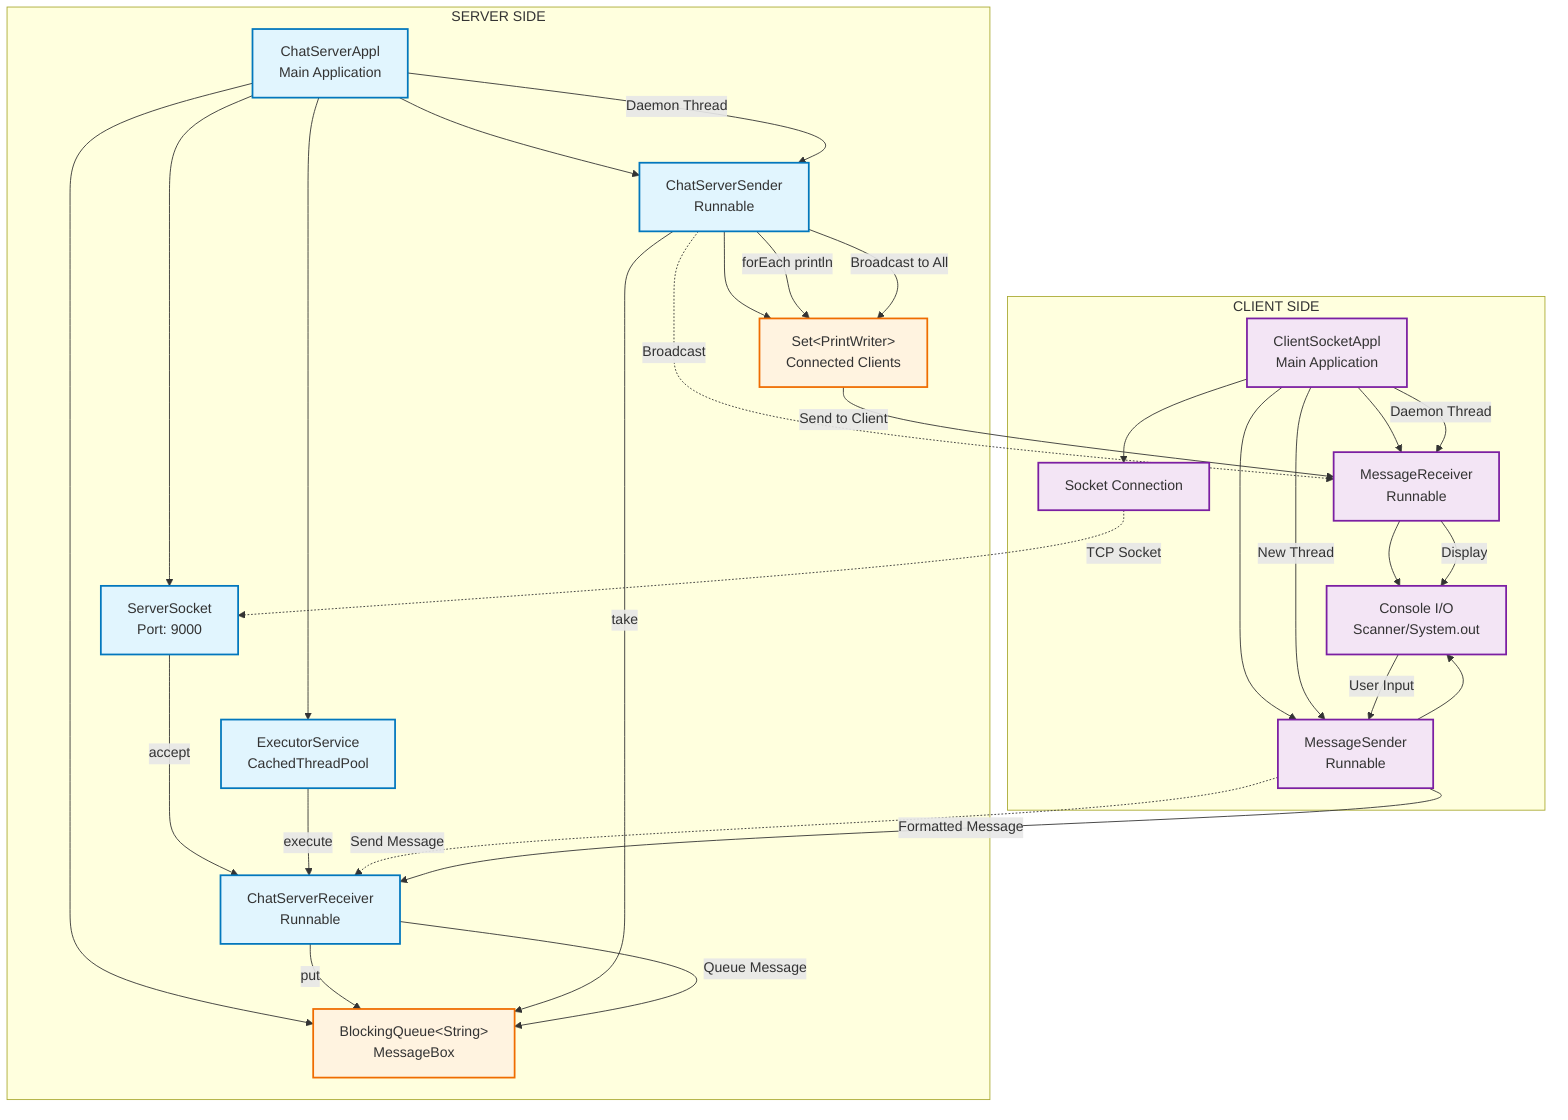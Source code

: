 graph TB
%% Server Side
subgraph "SERVER SIDE"
CSA[ChatServerAppl<br/>Main Application]
SS[ServerSocket<br/>Port: 9000]
CSS[ChatServerSender<br/>Runnable]
CSR[ChatServerReceiver<br/>Runnable]
MQ[BlockingQueue&lt;String&gt;<br/>MessageBox]
ES[ExecutorService<br/>CachedThreadPool]
PWSet[Set&lt;PrintWriter&gt;<br/>Connected Clients]
end

%% Client Side
subgraph "CLIENT SIDE"
CSO[ClientSocketAppl<br/>Main Application]
CS[Socket Connection]
MR[MessageReceiver<br/>Runnable]
MS[MessageSender<br/>Runnable]
UI[Console I/O<br/>Scanner/System.out]
end

%% Server Internal Flow
CSA --> SS
CSA --> CSS
CSA --> ES
CSA --> MQ
SS -->|accept| CSR
CSR -->|put| MQ
CSS -->|take| MQ
CSS --> PWSet
ES -->|execute| CSR
CSS -->|forEach println| PWSet

%% Client Internal Flow
CSO --> CS
CSO --> MR
CSO --> MS
MR --> UI
MS --> UI

%% Network Communication
CS -.->|TCP Socket| SS
MS -.->|Send Message| CSR
CSS -.->|Broadcast| MR

%% Threading
CSA -->|Daemon Thread| CSS
CSO -->|Daemon Thread| MR
CSO -->|New Thread| MS

%% Data Flow
UI -->|User Input| MS
MS -->|Formatted Message| CSR
CSR -->|Queue Message| MQ
CSS -->|Broadcast to All| PWSet
PWSet -->|Send to Client| MR
MR -->|Display| UI

%% Styling
classDef serverClass fill:#e1f5fe,stroke:#0277bd,stroke-width:2px
classDef clientClass fill:#f3e5f5,stroke:#7b1fa2,stroke-width:2px
classDef dataClass fill:#fff3e0,stroke:#ef6c00,stroke-width:2px
classDef threadClass fill:#e8f5e8,stroke:#388e3c,stroke-width:2px

class CSA,SS,CSS,CSR,ES serverClass
class CSO,CS,MR,MS,UI clientClass
class MQ,PWSet dataClass